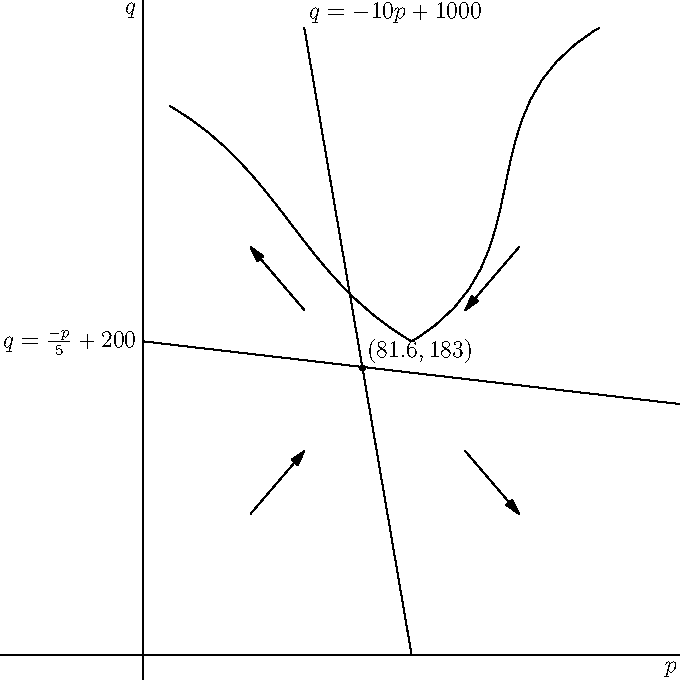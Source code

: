 size(12cm,12cm,IgnoreAspect);
import graph;

yaxis("$q$");
xaxis("$p$");

draw((60,400)--(100,0));
draw((0,200)--(200,160));

label("$q=-10p+1000$",(60,400),NE);
label("$q=\frac{-p}{5} + 200$",(0,200),W);

dot("$(81.6,183)$",(81.6,183),NE);

draw((40,90)--(60,130),Arrow);
draw((60,220)--(40,260),Arrow);
draw((120,130)--(140,90),Arrow);
draw((140,260)--(120,220),Arrow);

draw((170,400){SW}..{SW}(100,200){NW}..{NW}(10,350));
